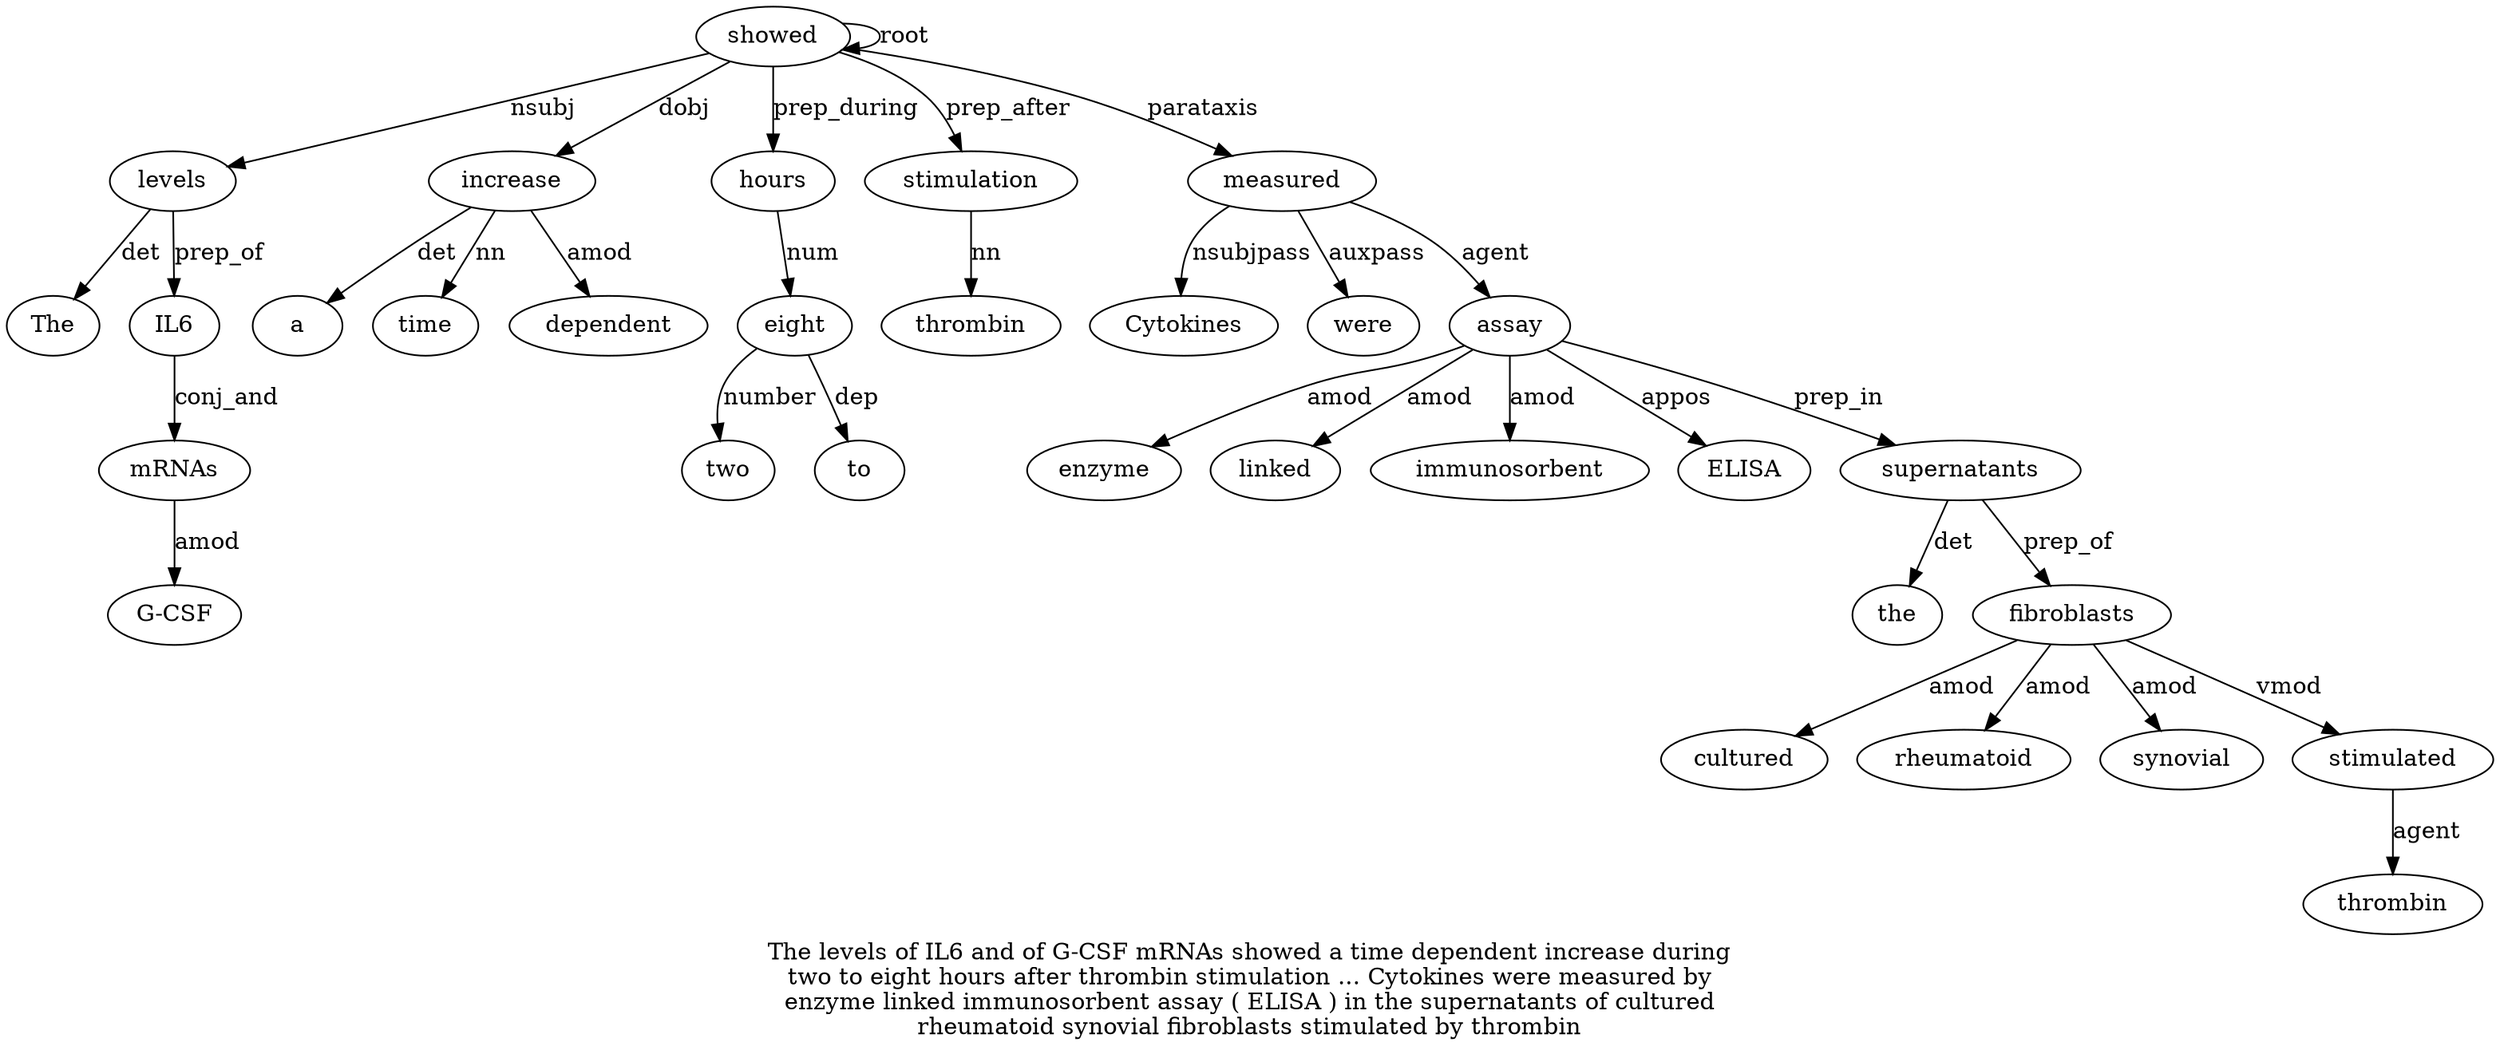 digraph "The levels of IL6 and of G-CSF mRNAs showed a time dependent increase during two to eight hours after thrombin stimulation ... Cytokines were measured by enzyme linked immunosorbent assay ( ELISA ) in the supernatants of cultured rheumatoid synovial fibroblasts stimulated by thrombin" {
label="The levels of IL6 and of G-CSF mRNAs showed a time dependent increase during
two to eight hours after thrombin stimulation ... Cytokines were measured by
enzyme linked immunosorbent assay ( ELISA ) in the supernatants of cultured
rheumatoid synovial fibroblasts stimulated by thrombin";
levels2 [style=filled, fillcolor=white, label=levels];
The1 [style=filled, fillcolor=white, label=The];
levels2 -> The1  [label=det];
showed9 [style=filled, fillcolor=white, label=showed];
showed9 -> levels2  [label=nsubj];
IL64 [style=filled, fillcolor=white, label=IL6];
levels2 -> IL64  [label=prep_of];
mRNAs8 [style=filled, fillcolor=white, label=mRNAs];
"G-CSF7" [style=filled, fillcolor=white, label="G-CSF"];
mRNAs8 -> "G-CSF7"  [label=amod];
IL64 -> mRNAs8  [label=conj_and];
showed9 -> showed9  [label=root];
increase13 [style=filled, fillcolor=white, label=increase];
a10 [style=filled, fillcolor=white, label=a];
increase13 -> a10  [label=det];
time11 [style=filled, fillcolor=white, label=time];
increase13 -> time11  [label=nn];
dependent12 [style=filled, fillcolor=white, label=dependent];
increase13 -> dependent12  [label=amod];
showed9 -> increase13  [label=dobj];
eight17 [style=filled, fillcolor=white, label=eight];
two15 [style=filled, fillcolor=white, label=two];
eight17 -> two15  [label=number];
to16 [style=filled, fillcolor=white, label=to];
eight17 -> to16  [label=dep];
hours18 [style=filled, fillcolor=white, label=hours];
hours18 -> eight17  [label=num];
showed9 -> hours18  [label=prep_during];
stimulation21 [style=filled, fillcolor=white, label=stimulation];
thrombin20 [style=filled, fillcolor=white, label=thrombin];
stimulation21 -> thrombin20  [label=nn];
showed9 -> stimulation21  [label=prep_after];
measured25 [style=filled, fillcolor=white, label=measured];
Cytokines23 [style=filled, fillcolor=white, label=Cytokines];
measured25 -> Cytokines23  [label=nsubjpass];
were24 [style=filled, fillcolor=white, label=were];
measured25 -> were24  [label=auxpass];
showed9 -> measured25  [label=parataxis];
assay30 [style=filled, fillcolor=white, label=assay];
enzyme27 [style=filled, fillcolor=white, label=enzyme];
assay30 -> enzyme27  [label=amod];
linked28 [style=filled, fillcolor=white, label=linked];
assay30 -> linked28  [label=amod];
immunosorbent29 [style=filled, fillcolor=white, label=immunosorbent];
assay30 -> immunosorbent29  [label=amod];
measured25 -> assay30  [label=agent];
ELISA32 [style=filled, fillcolor=white, label=ELISA];
assay30 -> ELISA32  [label=appos];
supernatants36 [style=filled, fillcolor=white, label=supernatants];
the35 [style=filled, fillcolor=white, label=the];
supernatants36 -> the35  [label=det];
assay30 -> supernatants36  [label=prep_in];
fibroblasts41 [style=filled, fillcolor=white, label=fibroblasts];
cultured38 [style=filled, fillcolor=white, label=cultured];
fibroblasts41 -> cultured38  [label=amod];
rheumatoid39 [style=filled, fillcolor=white, label=rheumatoid];
fibroblasts41 -> rheumatoid39  [label=amod];
synovial40 [style=filled, fillcolor=white, label=synovial];
fibroblasts41 -> synovial40  [label=amod];
supernatants36 -> fibroblasts41  [label=prep_of];
stimulated42 [style=filled, fillcolor=white, label=stimulated];
fibroblasts41 -> stimulated42  [label=vmod];
thrombin44 [style=filled, fillcolor=white, label=thrombin];
stimulated42 -> thrombin44  [label=agent];
}
